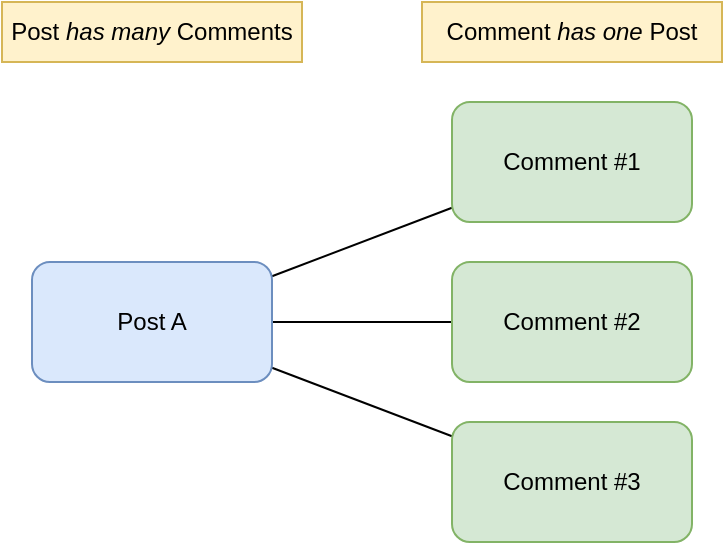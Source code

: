 <mxfile version="16.2.7" type="device"><diagram id="cf4JhZDIotH2QMyt617x" name="Page-1"><mxGraphModel dx="1280" dy="794" grid="1" gridSize="10" guides="1" tooltips="1" connect="1" arrows="1" fold="1" page="1" pageScale="1" pageWidth="850" pageHeight="1100" math="0" shadow="0"><root><mxCell id="0"/><mxCell id="1" parent="0"/><mxCell id="jJmauQdp8V5-VUZK2W-f-18" value="Post &lt;i&gt;has many&lt;/i&gt; Comments" style="rounded=0;whiteSpace=wrap;html=1;fillColor=#fff2cc;strokeColor=#d6b656;" vertex="1" parent="1"><mxGeometry x="95" y="120" width="150" height="30" as="geometry"/></mxCell><mxCell id="jJmauQdp8V5-VUZK2W-f-6" value="" style="rounded=0;orthogonalLoop=1;jettySize=auto;html=1;endArrow=none;endFill=0;" edge="1" parent="1" source="jJmauQdp8V5-VUZK2W-f-1" target="jJmauQdp8V5-VUZK2W-f-5"><mxGeometry relative="1" as="geometry"/></mxCell><mxCell id="jJmauQdp8V5-VUZK2W-f-8" value="" style="edgeStyle=none;rounded=0;orthogonalLoop=1;jettySize=auto;html=1;endArrow=none;endFill=0;" edge="1" parent="1" source="jJmauQdp8V5-VUZK2W-f-1" target="jJmauQdp8V5-VUZK2W-f-7"><mxGeometry relative="1" as="geometry"/></mxCell><mxCell id="jJmauQdp8V5-VUZK2W-f-10" value="" style="edgeStyle=none;rounded=0;orthogonalLoop=1;jettySize=auto;html=1;endArrow=none;endFill=0;" edge="1" parent="1" source="jJmauQdp8V5-VUZK2W-f-1" target="jJmauQdp8V5-VUZK2W-f-9"><mxGeometry relative="1" as="geometry"/></mxCell><mxCell id="jJmauQdp8V5-VUZK2W-f-1" value="Post A" style="rounded=1;whiteSpace=wrap;html=1;fillColor=#dae8fc;strokeColor=#6c8ebf;" vertex="1" parent="1"><mxGeometry x="110" y="250" width="120" height="60" as="geometry"/></mxCell><mxCell id="jJmauQdp8V5-VUZK2W-f-5" value="Comment #1" style="whiteSpace=wrap;html=1;rounded=1;fillColor=#d5e8d4;strokeColor=#82b366;" vertex="1" parent="1"><mxGeometry x="320" y="170" width="120" height="60" as="geometry"/></mxCell><mxCell id="jJmauQdp8V5-VUZK2W-f-7" value="Comment #2" style="whiteSpace=wrap;html=1;rounded=1;fillColor=#d5e8d4;strokeColor=#82b366;" vertex="1" parent="1"><mxGeometry x="320" y="250" width="120" height="60" as="geometry"/></mxCell><mxCell id="jJmauQdp8V5-VUZK2W-f-9" value="Comment #3" style="rounded=1;whiteSpace=wrap;html=1;fillColor=#d5e8d4;strokeColor=#82b366;" vertex="1" parent="1"><mxGeometry x="320" y="330" width="120" height="60" as="geometry"/></mxCell><mxCell id="jJmauQdp8V5-VUZK2W-f-19" value="Comment &lt;i&gt;has one&amp;nbsp;&lt;/i&gt;Post" style="rounded=0;whiteSpace=wrap;html=1;fillColor=#fff2cc;strokeColor=#d6b656;" vertex="1" parent="1"><mxGeometry x="305" y="120" width="150" height="30" as="geometry"/></mxCell></root></mxGraphModel></diagram></mxfile>